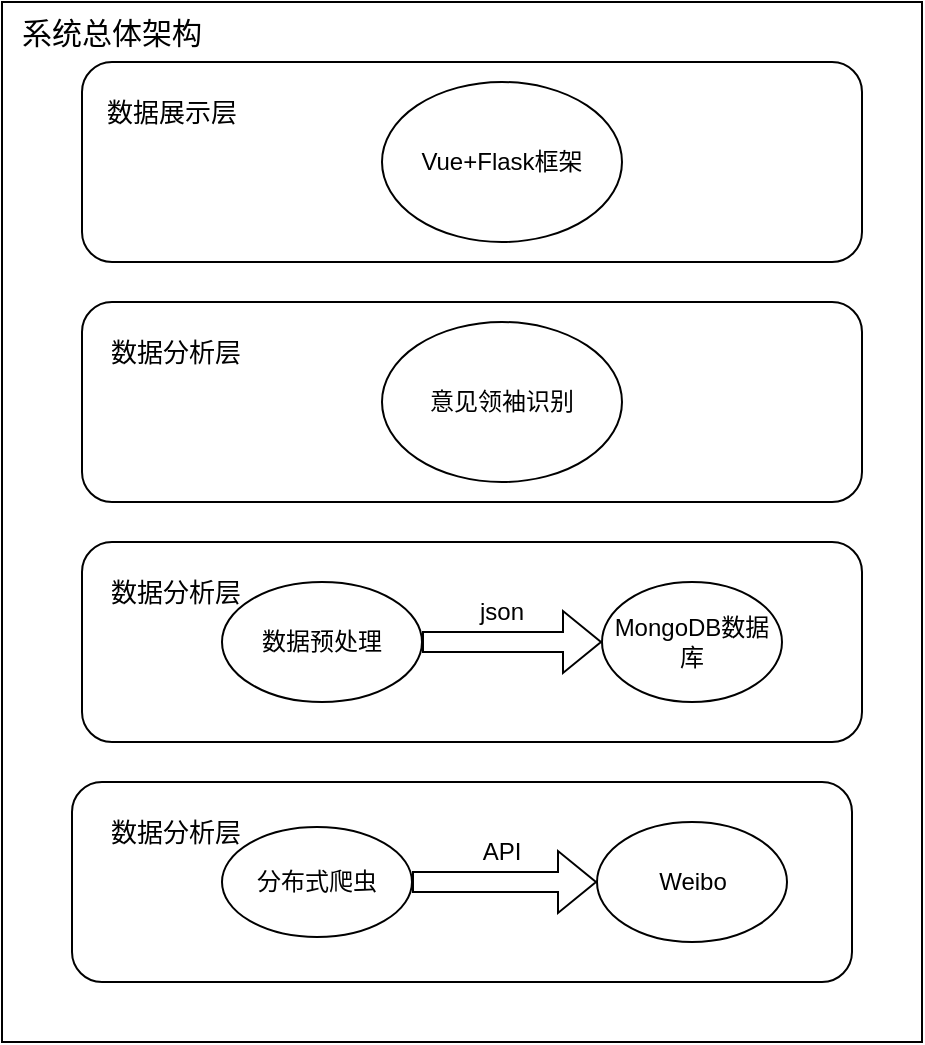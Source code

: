 <mxfile version="21.1.4" type="github">
  <diagram name="Page-1" id="2YBvvXClWsGukQMizWep">
    <mxGraphModel dx="1050" dy="543" grid="1" gridSize="10" guides="1" tooltips="1" connect="1" arrows="1" fold="1" page="1" pageScale="1" pageWidth="850" pageHeight="1100" math="0" shadow="0">
      <root>
        <mxCell id="0" />
        <mxCell id="1" parent="0" />
        <mxCell id="klSjFWiTQc7UwG4eAngi-1" value="" style="rounded=0;whiteSpace=wrap;html=1;" vertex="1" parent="1">
          <mxGeometry x="130" y="50" width="460" height="520" as="geometry" />
        </mxCell>
        <mxCell id="klSjFWiTQc7UwG4eAngi-2" value="" style="rounded=1;whiteSpace=wrap;html=1;" vertex="1" parent="1">
          <mxGeometry x="170" y="80" width="390" height="100" as="geometry" />
        </mxCell>
        <mxCell id="klSjFWiTQc7UwG4eAngi-3" value="" style="rounded=1;whiteSpace=wrap;html=1;" vertex="1" parent="1">
          <mxGeometry x="170" y="200" width="390" height="100" as="geometry" />
        </mxCell>
        <mxCell id="klSjFWiTQc7UwG4eAngi-4" value="" style="rounded=1;whiteSpace=wrap;html=1;" vertex="1" parent="1">
          <mxGeometry x="170" y="320" width="390" height="100" as="geometry" />
        </mxCell>
        <mxCell id="klSjFWiTQc7UwG4eAngi-5" value="" style="rounded=1;whiteSpace=wrap;html=1;" vertex="1" parent="1">
          <mxGeometry x="165" y="440" width="390" height="100" as="geometry" />
        </mxCell>
        <mxCell id="klSjFWiTQc7UwG4eAngi-7" value="&lt;font style=&quot;font-size: 13px;&quot;&gt;数据展示层&lt;/font&gt;" style="text;html=1;strokeColor=none;fillColor=none;align=center;verticalAlign=middle;whiteSpace=wrap;rounded=0;" vertex="1" parent="1">
          <mxGeometry x="180" y="90" width="70" height="30" as="geometry" />
        </mxCell>
        <mxCell id="klSjFWiTQc7UwG4eAngi-8" value="&lt;font style=&quot;font-size: 13px;&quot;&gt;数据分析层&lt;/font&gt;" style="text;html=1;strokeColor=none;fillColor=none;align=center;verticalAlign=middle;whiteSpace=wrap;rounded=0;" vertex="1" parent="1">
          <mxGeometry x="182.5" y="210" width="67.5" height="30" as="geometry" />
        </mxCell>
        <mxCell id="klSjFWiTQc7UwG4eAngi-9" value="&lt;font style=&quot;font-size: 13px;&quot;&gt;数据分析层&lt;/font&gt;" style="text;html=1;strokeColor=none;fillColor=none;align=center;verticalAlign=middle;whiteSpace=wrap;rounded=0;" vertex="1" parent="1">
          <mxGeometry x="182.5" y="330" width="67.5" height="30" as="geometry" />
        </mxCell>
        <mxCell id="klSjFWiTQc7UwG4eAngi-10" value="&lt;font style=&quot;font-size: 13px;&quot;&gt;数据分析层&lt;/font&gt;" style="text;html=1;strokeColor=none;fillColor=none;align=center;verticalAlign=middle;whiteSpace=wrap;rounded=0;" vertex="1" parent="1">
          <mxGeometry x="182.5" y="450" width="67.5" height="30" as="geometry" />
        </mxCell>
        <mxCell id="klSjFWiTQc7UwG4eAngi-11" value="&lt;font style=&quot;font-size: 15px;&quot;&gt;系统总体架构&lt;/font&gt;" style="text;html=1;strokeColor=none;fillColor=none;align=center;verticalAlign=middle;whiteSpace=wrap;rounded=0;" vertex="1" parent="1">
          <mxGeometry x="130" y="50" width="110" height="30" as="geometry" />
        </mxCell>
        <mxCell id="klSjFWiTQc7UwG4eAngi-12" value="Vue+Flask框架" style="ellipse;whiteSpace=wrap;html=1;" vertex="1" parent="1">
          <mxGeometry x="320" y="90" width="120" height="80" as="geometry" />
        </mxCell>
        <mxCell id="klSjFWiTQc7UwG4eAngi-13" value="意见领袖识别" style="ellipse;whiteSpace=wrap;html=1;" vertex="1" parent="1">
          <mxGeometry x="320" y="210" width="120" height="80" as="geometry" />
        </mxCell>
        <mxCell id="klSjFWiTQc7UwG4eAngi-14" value="数据预处理" style="ellipse;whiteSpace=wrap;html=1;" vertex="1" parent="1">
          <mxGeometry x="240" y="340" width="100" height="60" as="geometry" />
        </mxCell>
        <mxCell id="klSjFWiTQc7UwG4eAngi-15" value="MongoDB数据库" style="ellipse;whiteSpace=wrap;html=1;" vertex="1" parent="1">
          <mxGeometry x="430" y="340" width="90" height="60" as="geometry" />
        </mxCell>
        <mxCell id="klSjFWiTQc7UwG4eAngi-17" value="" style="shape=flexArrow;endArrow=classic;html=1;rounded=0;entryX=0;entryY=0.5;entryDx=0;entryDy=0;" edge="1" parent="1" target="klSjFWiTQc7UwG4eAngi-15">
          <mxGeometry width="50" height="50" relative="1" as="geometry">
            <mxPoint x="340" y="370" as="sourcePoint" />
            <mxPoint x="390" y="320" as="targetPoint" />
          </mxGeometry>
        </mxCell>
        <mxCell id="klSjFWiTQc7UwG4eAngi-18" value="json" style="text;html=1;strokeColor=none;fillColor=none;align=center;verticalAlign=middle;whiteSpace=wrap;rounded=0;" vertex="1" parent="1">
          <mxGeometry x="350" y="340" width="60" height="30" as="geometry" />
        </mxCell>
        <mxCell id="klSjFWiTQc7UwG4eAngi-19" value="分布式爬虫" style="ellipse;whiteSpace=wrap;html=1;" vertex="1" parent="1">
          <mxGeometry x="240" y="462.5" width="95" height="55" as="geometry" />
        </mxCell>
        <mxCell id="klSjFWiTQc7UwG4eAngi-20" value="" style="shape=flexArrow;endArrow=classic;html=1;rounded=0;" edge="1" parent="1" target="klSjFWiTQc7UwG4eAngi-21">
          <mxGeometry width="50" height="50" relative="1" as="geometry">
            <mxPoint x="335" y="490" as="sourcePoint" />
            <mxPoint x="385" y="440" as="targetPoint" />
          </mxGeometry>
        </mxCell>
        <mxCell id="klSjFWiTQc7UwG4eAngi-21" value="Weibo" style="ellipse;whiteSpace=wrap;html=1;" vertex="1" parent="1">
          <mxGeometry x="427.5" y="460" width="95" height="60" as="geometry" />
        </mxCell>
        <mxCell id="klSjFWiTQc7UwG4eAngi-22" value="API" style="text;html=1;strokeColor=none;fillColor=none;align=center;verticalAlign=middle;whiteSpace=wrap;rounded=0;" vertex="1" parent="1">
          <mxGeometry x="350" y="460" width="60" height="30" as="geometry" />
        </mxCell>
      </root>
    </mxGraphModel>
  </diagram>
</mxfile>
